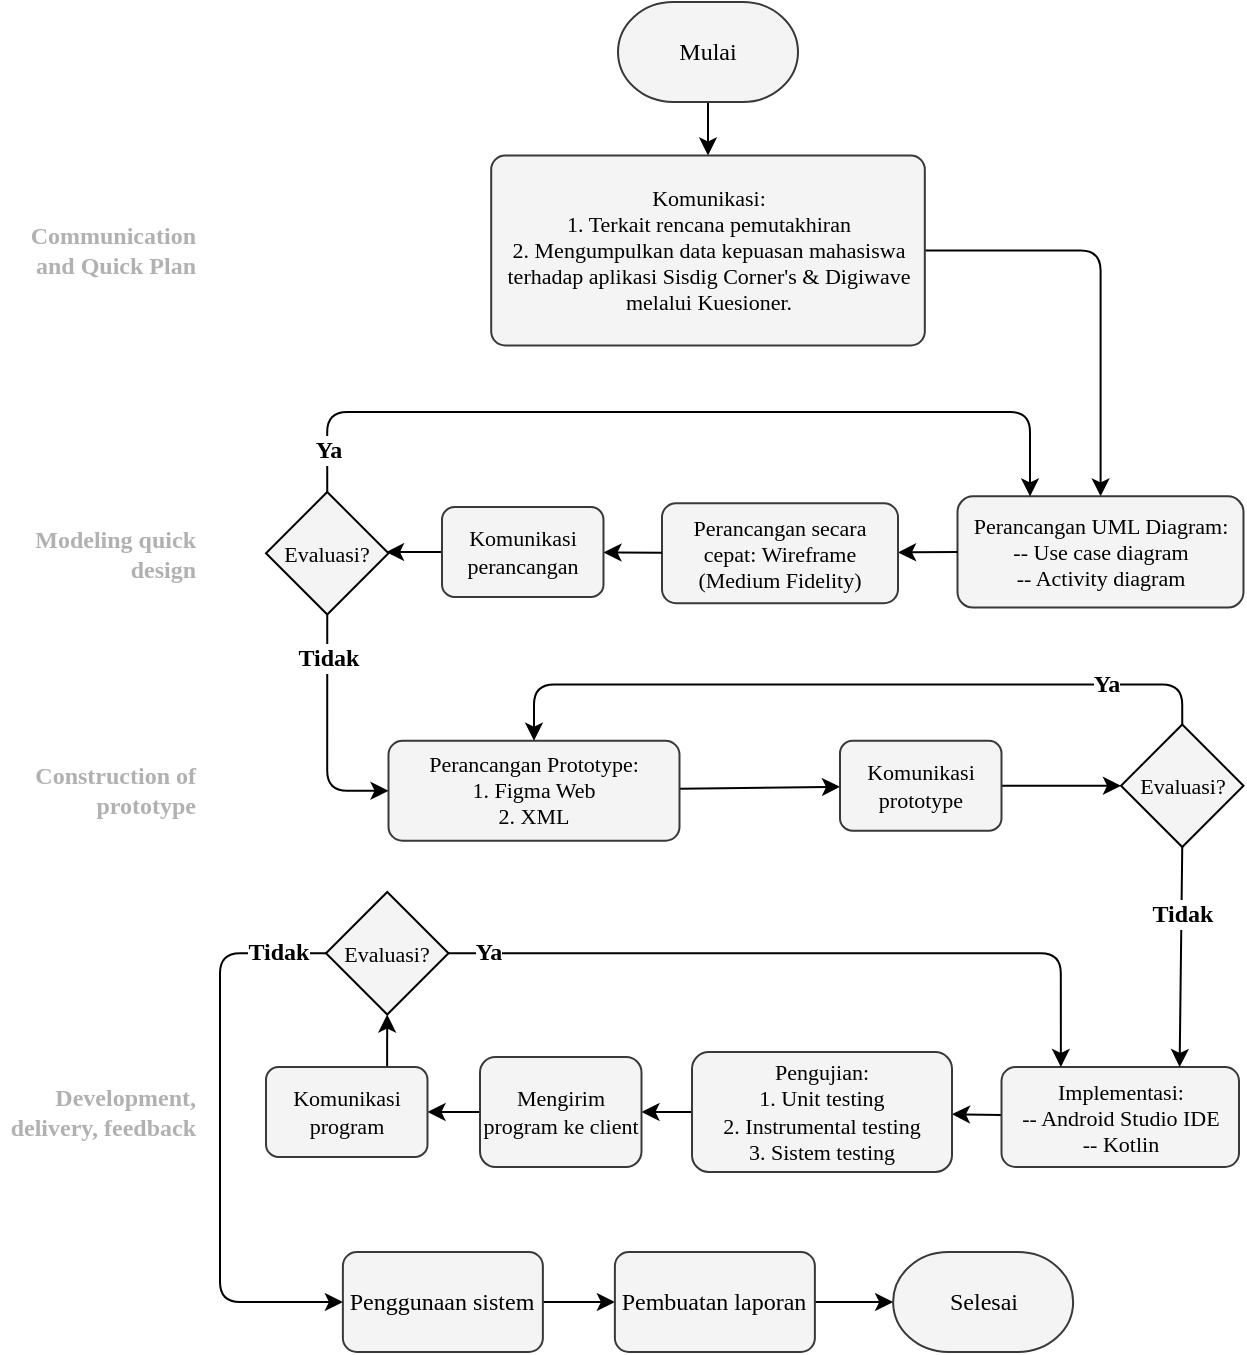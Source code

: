 <mxfile version="21.5.2" type="github">
  <diagram id="C5RBs43oDa-KdzZeNtuy" name="Page-1">
    <mxGraphModel dx="1222" dy="734" grid="1" gridSize="10" guides="1" tooltips="1" connect="1" arrows="1" fold="1" page="1" pageScale="1" pageWidth="827" pageHeight="1169" math="0" shadow="0">
      <root>
        <mxCell id="WIyWlLk6GJQsqaUBKTNV-0" />
        <mxCell id="WIyWlLk6GJQsqaUBKTNV-1" parent="WIyWlLk6GJQsqaUBKTNV-0" />
        <mxCell id="ktbN5aYwxhZYsoAh1HYY-9" value="" style="rounded=1;orthogonalLoop=1;jettySize=auto;html=1;strokeColor=#000;fontFamily=Ubuntu;fontSource=https%3A%2F%2Ffonts.googleapis.com%2Fcss%3Ffamily%3DUbuntu;exitX=0.5;exitY=1;exitDx=0;exitDy=0;exitPerimeter=0;" parent="WIyWlLk6GJQsqaUBKTNV-1" source="ktbN5aYwxhZYsoAh1HYY-3" target="ktbN5aYwxhZYsoAh1HYY-4" edge="1">
          <mxGeometry relative="1" as="geometry" />
        </mxCell>
        <mxCell id="ktbN5aYwxhZYsoAh1HYY-3" value="Mulai" style="strokeWidth=1;html=1;shape=mxgraph.flowchart.terminator;whiteSpace=wrap;fontFamily=Ubuntu;fontSource=https%3A%2F%2Ffonts.googleapis.com%2Fcss%3Ffamily%3DUbuntu;fillColor=#F4F4F4;strokeColor=#36393d;" parent="WIyWlLk6GJQsqaUBKTNV-1" vertex="1">
          <mxGeometry x="412" y="50" width="90" height="50" as="geometry" />
        </mxCell>
        <mxCell id="xFArxpOPMfqV2YlaVNCB-6" style="edgeStyle=orthogonalEdgeStyle;rounded=1;orthogonalLoop=1;jettySize=auto;html=1;strokeColor=#000;" edge="1" parent="WIyWlLk6GJQsqaUBKTNV-1" source="ktbN5aYwxhZYsoAh1HYY-4" target="ktbN5aYwxhZYsoAh1HYY-15">
          <mxGeometry relative="1" as="geometry" />
        </mxCell>
        <mxCell id="ktbN5aYwxhZYsoAh1HYY-4" value="Komunikasi:&lt;br style=&quot;font-size: 11px;&quot;&gt;1. Terkait rencana pemutakhiran&lt;br style=&quot;font-size: 11px;&quot;&gt;2. Mengumpulkan data kepuasan mahasiswa terhadap aplikasi Sisdig Corner&#39;s &amp;amp; Digiwave melalui Kuesioner." style="rounded=1;whiteSpace=wrap;html=1;absoluteArcSize=1;arcSize=14;strokeWidth=1;fontFamily=Ubuntu;fontSource=https%3A%2F%2Ffonts.googleapis.com%2Fcss%3Ffamily%3DUbuntu;fillColor=#F4F4F4;strokeColor=#36393d;fontSize=11;" parent="WIyWlLk6GJQsqaUBKTNV-1" vertex="1">
          <mxGeometry x="348.6" y="126.75" width="216.81" height="95" as="geometry" />
        </mxCell>
        <mxCell id="ktbN5aYwxhZYsoAh1HYY-11" value="" style="edgeStyle=orthogonalEdgeStyle;rounded=0;orthogonalLoop=1;jettySize=auto;html=1;strokeColor=#808080;fontFamily=Ubuntu;fontSource=https%3A%2F%2Ffonts.googleapis.com%2Fcss%3Ffamily%3DUbuntu;" parent="WIyWlLk6GJQsqaUBKTNV-1" edge="1">
          <mxGeometry relative="1" as="geometry">
            <mxPoint x="597" y="145" as="targetPoint" />
          </mxGeometry>
        </mxCell>
        <mxCell id="ktbN5aYwxhZYsoAh1HYY-15" value="Perancangan UML Diagram:&lt;br style=&quot;font-size: 11px;&quot;&gt;-- Use case diagram&lt;br style=&quot;font-size: 11px;&quot;&gt;-- Activity diagram" style="rounded=1;whiteSpace=wrap;html=1;arcSize=14;strokeWidth=1;fontFamily=Ubuntu;fontSource=https%3A%2F%2Ffonts.googleapis.com%2Fcss%3Ffamily%3DUbuntu;fillColor=#F4F4F4;strokeColor=#36393d;fontSize=11;" parent="WIyWlLk6GJQsqaUBKTNV-1" vertex="1">
          <mxGeometry x="581.75" y="297.18" width="143" height="55.63" as="geometry" />
        </mxCell>
        <mxCell id="NbRlIwlE_Kw9sblHJF5f-19" style="rounded=0;orthogonalLoop=1;jettySize=auto;html=1;entryX=0;entryY=0.5;entryDx=0;entryDy=0;strokeColor=#000;startArrow=classic;startFill=1;endArrow=none;endFill=0;endSize=6;" parent="WIyWlLk6GJQsqaUBKTNV-1" source="ktbN5aYwxhZYsoAh1HYY-17" target="ktbN5aYwxhZYsoAh1HYY-15" edge="1">
          <mxGeometry relative="1" as="geometry" />
        </mxCell>
        <mxCell id="FatidraGmDrwB6m1eiYe-15" value="" style="rounded=0;orthogonalLoop=1;jettySize=auto;html=1;strokeColor=#000;entryX=0.98;entryY=0.49;entryDx=0;entryDy=0;entryPerimeter=0;" parent="WIyWlLk6GJQsqaUBKTNV-1" source="xFArxpOPMfqV2YlaVNCB-9" target="xFArxpOPMfqV2YlaVNCB-8" edge="1">
          <mxGeometry relative="1" as="geometry">
            <mxPoint x="300" y="325" as="targetPoint" />
          </mxGeometry>
        </mxCell>
        <mxCell id="ktbN5aYwxhZYsoAh1HYY-17" value="&lt;p style=&quot;line-height: 120%; font-size: 11px;&quot;&gt;Perancangan secara cepat:&amp;nbsp;&lt;span style=&quot;background-color: initial; font-size: 11px;&quot;&gt;Wireframe (Medium Fidelity)&lt;/span&gt;&lt;/p&gt;" style="rounded=1;whiteSpace=wrap;html=1;arcSize=14;strokeWidth=1;fontFamily=Ubuntu;fontSource=https%3A%2F%2Ffonts.googleapis.com%2Fcss%3Ffamily%3DUbuntu;fillColor=#F4F4F4;strokeColor=#36393d;fontSize=11;" parent="WIyWlLk6GJQsqaUBKTNV-1" vertex="1">
          <mxGeometry x="434" y="300.63" width="118" height="50" as="geometry" />
        </mxCell>
        <mxCell id="xFArxpOPMfqV2YlaVNCB-20" value="" style="rounded=0;orthogonalLoop=1;jettySize=auto;html=1;" edge="1" parent="WIyWlLk6GJQsqaUBKTNV-1" source="ktbN5aYwxhZYsoAh1HYY-19" target="xFArxpOPMfqV2YlaVNCB-19">
          <mxGeometry relative="1" as="geometry" />
        </mxCell>
        <mxCell id="ktbN5aYwxhZYsoAh1HYY-19" value="Perancangan Prototype:&lt;br style=&quot;font-size: 11px;&quot;&gt;1. Figma Web&lt;br style=&quot;font-size: 11px;&quot;&gt;2. XML" style="rounded=1;whiteSpace=wrap;html=1;arcSize=14;strokeWidth=1;fontFamily=Ubuntu;fontSource=https%3A%2F%2Ffonts.googleapis.com%2Fcss%3Ffamily%3DUbuntu;fillColor=#F4F4F4;strokeColor=#36393d;fontSize=11;" parent="WIyWlLk6GJQsqaUBKTNV-1" vertex="1">
          <mxGeometry x="297.25" y="419.37" width="145.5" height="50" as="geometry" />
        </mxCell>
        <mxCell id="xFArxpOPMfqV2YlaVNCB-43" value="" style="rounded=0;orthogonalLoop=1;jettySize=auto;html=1;" edge="1" parent="WIyWlLk6GJQsqaUBKTNV-1" source="ktbN5aYwxhZYsoAh1HYY-93" target="NbRlIwlE_Kw9sblHJF5f-89">
          <mxGeometry relative="1" as="geometry" />
        </mxCell>
        <mxCell id="ktbN5aYwxhZYsoAh1HYY-93" value="Penggunaan sistem" style="whiteSpace=wrap;html=1;rounded=1;arcSize=14;strokeWidth=1;fontFamily=Ubuntu;fontSource=https%3A%2F%2Ffonts.googleapis.com%2Fcss%3Ffamily%3DUbuntu;fillColor=#F4F4F4;strokeColor=#36393d;" parent="WIyWlLk6GJQsqaUBKTNV-1" vertex="1">
          <mxGeometry x="274.44" y="675" width="100" height="50" as="geometry" />
        </mxCell>
        <mxCell id="ktbN5aYwxhZYsoAh1HYY-98" value="Selesai" style="strokeWidth=1;html=1;shape=mxgraph.flowchart.terminator;whiteSpace=wrap;fontFamily=Ubuntu;fontSource=https%3A%2F%2Ffonts.googleapis.com%2Fcss%3Ffamily%3DUbuntu;fillColor=#F4F4F4;strokeColor=#36393d;" parent="WIyWlLk6GJQsqaUBKTNV-1" vertex="1">
          <mxGeometry x="549.57" y="675" width="90" height="50" as="geometry" />
        </mxCell>
        <mxCell id="xFArxpOPMfqV2YlaVNCB-30" value="" style="rounded=0;orthogonalLoop=1;jettySize=auto;html=1;" edge="1" parent="WIyWlLk6GJQsqaUBKTNV-1" source="ktbN5aYwxhZYsoAh1HYY-106" target="ktbN5aYwxhZYsoAh1HYY-113">
          <mxGeometry relative="1" as="geometry" />
        </mxCell>
        <mxCell id="ktbN5aYwxhZYsoAh1HYY-106" value="Implementasi:&lt;br style=&quot;font-size: 11px;&quot;&gt;-- Android Studio IDE&lt;br style=&quot;font-size: 11px;&quot;&gt;-- Kotlin" style="rounded=1;whiteSpace=wrap;html=1;arcSize=14;strokeWidth=1;fontSize=11;fontFamily=Ubuntu;fontSource=https%3A%2F%2Ffonts.googleapis.com%2Fcss%3Ffamily%3DUbuntu;fillColor=#F4F4F4;strokeColor=#36393d;" parent="WIyWlLk6GJQsqaUBKTNV-1" vertex="1">
          <mxGeometry x="603.75" y="582.5" width="118.75" height="50" as="geometry" />
        </mxCell>
        <mxCell id="xFArxpOPMfqV2YlaVNCB-33" value="" style="rounded=0;orthogonalLoop=1;jettySize=auto;html=1;" edge="1" parent="WIyWlLk6GJQsqaUBKTNV-1" source="ktbN5aYwxhZYsoAh1HYY-113" target="xFArxpOPMfqV2YlaVNCB-31">
          <mxGeometry relative="1" as="geometry" />
        </mxCell>
        <mxCell id="ktbN5aYwxhZYsoAh1HYY-113" value="Pengujian:&lt;br style=&quot;font-size: 11px;&quot;&gt;1. Unit testing&lt;br style=&quot;font-size: 11px;&quot;&gt;2. Instrumental testing&lt;br style=&quot;font-size: 11px;&quot;&gt;3. Sistem testing" style="whiteSpace=wrap;html=1;rounded=1;arcSize=14;strokeWidth=1;fontSize=11;fontFamily=Ubuntu;fontSource=https%3A%2F%2Ffonts.googleapis.com%2Fcss%3Ffamily%3DUbuntu;fillColor=#F4F4F4;strokeColor=#36393d;" parent="WIyWlLk6GJQsqaUBKTNV-1" vertex="1">
          <mxGeometry x="449" y="575" width="130" height="60" as="geometry" />
        </mxCell>
        <mxCell id="NbRlIwlE_Kw9sblHJF5f-1" value="Modeling quick design" style="text;strokeColor=none;align=right;fillColor=none;html=1;verticalAlign=middle;rounded=0;fontFamily=Ubuntu;fontSource=https%3A%2F%2Ffonts.googleapis.com%2Fcss%3Ffamily%3DUbuntu;textOpacity=30;fontStyle=1;whiteSpace=wrap;" parent="WIyWlLk6GJQsqaUBKTNV-1" vertex="1">
          <mxGeometry x="103" y="300.63" width="100" height="50" as="geometry" />
        </mxCell>
        <mxCell id="NbRlIwlE_Kw9sblHJF5f-2" value="Construction of prototype" style="text;strokeColor=none;align=right;fillColor=none;html=1;verticalAlign=middle;rounded=0;fontFamily=Ubuntu;fontSource=https%3A%2F%2Ffonts.googleapis.com%2Fcss%3Ffamily%3DUbuntu;textOpacity=30;fontStyle=1;whiteSpace=wrap;" parent="WIyWlLk6GJQsqaUBKTNV-1" vertex="1">
          <mxGeometry x="103" y="416.87" width="100" height="55" as="geometry" />
        </mxCell>
        <mxCell id="NbRlIwlE_Kw9sblHJF5f-7" value="Development, delivery, feedback" style="text;strokeColor=none;align=right;fillColor=none;html=1;verticalAlign=middle;rounded=0;fontFamily=Ubuntu;fontSource=https%3A%2F%2Ffonts.googleapis.com%2Fcss%3Ffamily%3DUbuntu;textOpacity=30;fontStyle=1;whiteSpace=wrap;" parent="WIyWlLk6GJQsqaUBKTNV-1" vertex="1">
          <mxGeometry x="103" y="580" width="100" height="50" as="geometry" />
        </mxCell>
        <mxCell id="xFArxpOPMfqV2YlaVNCB-44" value="" style="rounded=0;orthogonalLoop=1;jettySize=auto;html=1;" edge="1" parent="WIyWlLk6GJQsqaUBKTNV-1" source="NbRlIwlE_Kw9sblHJF5f-89" target="ktbN5aYwxhZYsoAh1HYY-98">
          <mxGeometry relative="1" as="geometry" />
        </mxCell>
        <mxCell id="NbRlIwlE_Kw9sblHJF5f-89" value="Pembuatan laporan" style="whiteSpace=wrap;html=1;rounded=1;arcSize=14;strokeWidth=1;fontFamily=Ubuntu;fontSource=https%3A%2F%2Ffonts.googleapis.com%2Fcss%3Ffamily%3DUbuntu;fillColor=#F4F4F4;strokeColor=#36393d;" parent="WIyWlLk6GJQsqaUBKTNV-1" vertex="1">
          <mxGeometry x="410.44" y="675" width="100" height="50" as="geometry" />
        </mxCell>
        <mxCell id="xFArxpOPMfqV2YlaVNCB-0" value="Communication and Quick Plan" style="text;strokeColor=none;align=right;fillColor=none;html=1;verticalAlign=middle;rounded=0;fontFamily=Ubuntu;fontSource=https%3A%2F%2Ffonts.googleapis.com%2Fcss%3Ffamily%3DUbuntu;textOpacity=30;fontStyle=1;whiteSpace=wrap;" vertex="1" parent="WIyWlLk6GJQsqaUBKTNV-1">
          <mxGeometry x="103" y="149.25" width="100" height="50" as="geometry" />
        </mxCell>
        <mxCell id="xFArxpOPMfqV2YlaVNCB-13" style="edgeStyle=orthogonalEdgeStyle;orthogonalLoop=1;jettySize=auto;html=1;exitX=0.5;exitY=0;exitDx=0;exitDy=0;exitPerimeter=0;rounded=1;entryX=0.25;entryY=0;entryDx=0;entryDy=0;" edge="1" parent="WIyWlLk6GJQsqaUBKTNV-1" source="xFArxpOPMfqV2YlaVNCB-8" target="ktbN5aYwxhZYsoAh1HYY-15">
          <mxGeometry relative="1" as="geometry">
            <mxPoint x="623" y="275" as="targetPoint" />
            <Array as="points">
              <mxPoint x="267" y="255" />
              <mxPoint x="618" y="255" />
              <mxPoint x="618" y="297" />
            </Array>
          </mxGeometry>
        </mxCell>
        <mxCell id="xFArxpOPMfqV2YlaVNCB-15" value="Ya" style="edgeLabel;html=1;align=center;verticalAlign=middle;resizable=0;points=[];fontSize=12;fontFamily=Ubuntu;fontSource=https%3A%2F%2Ffonts.googleapis.com%2Fcss%3Ffamily%3DUbuntu;fontStyle=1" vertex="1" connectable="0" parent="xFArxpOPMfqV2YlaVNCB-13">
          <mxGeometry x="-0.9" relative="1" as="geometry">
            <mxPoint as="offset" />
          </mxGeometry>
        </mxCell>
        <mxCell id="xFArxpOPMfqV2YlaVNCB-16" style="edgeStyle=orthogonalEdgeStyle;rounded=1;orthogonalLoop=1;jettySize=auto;html=1;entryX=0;entryY=0.5;entryDx=0;entryDy=0;exitX=0.5;exitY=1;exitDx=0;exitDy=0;exitPerimeter=0;strokeColor=#000000;" edge="1" parent="WIyWlLk6GJQsqaUBKTNV-1" source="xFArxpOPMfqV2YlaVNCB-8" target="ktbN5aYwxhZYsoAh1HYY-19">
          <mxGeometry relative="1" as="geometry" />
        </mxCell>
        <mxCell id="xFArxpOPMfqV2YlaVNCB-17" value="Tidak" style="edgeLabel;html=1;align=center;verticalAlign=middle;resizable=0;points=[];fontSize=12;fontFamily=Ubuntu;fontSource=https%3A%2F%2Ffonts.googleapis.com%2Fcss%3Ffamily%3DUbuntu;fontStyle=1" vertex="1" connectable="0" parent="xFArxpOPMfqV2YlaVNCB-16">
          <mxGeometry x="-0.798" relative="1" as="geometry">
            <mxPoint y="10" as="offset" />
          </mxGeometry>
        </mxCell>
        <mxCell id="xFArxpOPMfqV2YlaVNCB-8" value="Evaluasi?" style="strokeWidth=1;html=1;shape=mxgraph.flowchart.decision;whiteSpace=wrap;fontSize=11;fontFamily=Ubuntu;fontSource=https%3A%2F%2Ffonts.googleapis.com%2Fcss%3Ffamily%3DUbuntu;fillColor=#f4f4f4;" vertex="1" parent="WIyWlLk6GJQsqaUBKTNV-1">
          <mxGeometry x="236" y="295" width="61.25" height="61.25" as="geometry" />
        </mxCell>
        <mxCell id="xFArxpOPMfqV2YlaVNCB-10" value="" style="rounded=0;orthogonalLoop=1;jettySize=auto;html=1;strokeColor=#000;" edge="1" parent="WIyWlLk6GJQsqaUBKTNV-1" source="ktbN5aYwxhZYsoAh1HYY-17" target="xFArxpOPMfqV2YlaVNCB-9">
          <mxGeometry relative="1" as="geometry">
            <mxPoint x="425" y="325" as="sourcePoint" />
            <mxPoint x="300" y="325" as="targetPoint" />
          </mxGeometry>
        </mxCell>
        <mxCell id="xFArxpOPMfqV2YlaVNCB-9" value="&lt;p style=&quot;line-height: 120%; font-size: 11px;&quot;&gt;Komunikasi perancangan&lt;/p&gt;" style="rounded=1;whiteSpace=wrap;html=1;arcSize=14;strokeWidth=1;fontFamily=Ubuntu;fontSource=https%3A%2F%2Ffonts.googleapis.com%2Fcss%3Ffamily%3DUbuntu;fillColor=#F4F4F4;strokeColor=#36393d;fontSize=11;" vertex="1" parent="WIyWlLk6GJQsqaUBKTNV-1">
          <mxGeometry x="324" y="302.5" width="80.75" height="45" as="geometry" />
        </mxCell>
        <mxCell id="xFArxpOPMfqV2YlaVNCB-22" value="" style="rounded=0;orthogonalLoop=1;jettySize=auto;html=1;" edge="1" parent="WIyWlLk6GJQsqaUBKTNV-1" source="xFArxpOPMfqV2YlaVNCB-19" target="xFArxpOPMfqV2YlaVNCB-21">
          <mxGeometry relative="1" as="geometry" />
        </mxCell>
        <mxCell id="xFArxpOPMfqV2YlaVNCB-19" value="&lt;p style=&quot;line-height: 120%; font-size: 11px;&quot;&gt;Komunikasi prototype&lt;/p&gt;" style="rounded=1;whiteSpace=wrap;html=1;arcSize=14;strokeWidth=1;fontFamily=Ubuntu;fontSource=https%3A%2F%2Ffonts.googleapis.com%2Fcss%3Ffamily%3DUbuntu;fillColor=#F4F4F4;strokeColor=#36393d;fontSize=11;" vertex="1" parent="WIyWlLk6GJQsqaUBKTNV-1">
          <mxGeometry x="523" y="419.37" width="80.75" height="45" as="geometry" />
        </mxCell>
        <mxCell id="xFArxpOPMfqV2YlaVNCB-23" style="edgeStyle=orthogonalEdgeStyle;rounded=1;orthogonalLoop=1;jettySize=auto;html=1;entryX=0.5;entryY=0;entryDx=0;entryDy=0;exitX=0.5;exitY=0;exitDx=0;exitDy=0;exitPerimeter=0;strokeColor=default;" edge="1" parent="WIyWlLk6GJQsqaUBKTNV-1" source="xFArxpOPMfqV2YlaVNCB-21" target="ktbN5aYwxhZYsoAh1HYY-19">
          <mxGeometry relative="1" as="geometry" />
        </mxCell>
        <mxCell id="xFArxpOPMfqV2YlaVNCB-25" value="Ya" style="edgeLabel;html=1;align=center;verticalAlign=middle;resizable=0;points=[];fontSize=12;fontFamily=Ubuntu;fontSource=https%3A%2F%2Ffonts.googleapis.com%2Fcss%3Ffamily%3DUbuntu;fontStyle=1;spacingTop=-4;" vertex="1" connectable="0" parent="xFArxpOPMfqV2YlaVNCB-23">
          <mxGeometry x="-0.742" y="1" relative="1" as="geometry">
            <mxPoint x="-10" as="offset" />
          </mxGeometry>
        </mxCell>
        <mxCell id="xFArxpOPMfqV2YlaVNCB-26" style="orthogonalLoop=1;jettySize=auto;html=1;exitX=0.5;exitY=1;exitDx=0;exitDy=0;exitPerimeter=0;rounded=1;entryX=0.75;entryY=0;entryDx=0;entryDy=0;" edge="1" parent="WIyWlLk6GJQsqaUBKTNV-1" source="xFArxpOPMfqV2YlaVNCB-21" target="ktbN5aYwxhZYsoAh1HYY-106">
          <mxGeometry relative="1" as="geometry">
            <mxPoint x="712" y="525" as="targetPoint" />
          </mxGeometry>
        </mxCell>
        <mxCell id="xFArxpOPMfqV2YlaVNCB-27" value="Tidak" style="edgeLabel;html=1;align=center;verticalAlign=middle;resizable=0;points=[];fontSize=12;fontFamily=Ubuntu;fontSource=https%3A%2F%2Ffonts.googleapis.com%2Fcss%3Ffamily%3DUbuntu;fontStyle=1;spacingTop=25;" vertex="1" connectable="0" parent="xFArxpOPMfqV2YlaVNCB-26">
          <mxGeometry x="-0.625" relative="1" as="geometry">
            <mxPoint as="offset" />
          </mxGeometry>
        </mxCell>
        <mxCell id="xFArxpOPMfqV2YlaVNCB-21" value="Evaluasi?" style="strokeWidth=1;html=1;shape=mxgraph.flowchart.decision;whiteSpace=wrap;fontSize=11;fontFamily=Ubuntu;fontSource=https%3A%2F%2Ffonts.googleapis.com%2Fcss%3Ffamily%3DUbuntu;fillColor=#f4f4f4;" vertex="1" parent="WIyWlLk6GJQsqaUBKTNV-1">
          <mxGeometry x="663.5" y="411.25" width="61.25" height="61.25" as="geometry" />
        </mxCell>
        <mxCell id="xFArxpOPMfqV2YlaVNCB-35" value="" style="rounded=0;orthogonalLoop=1;jettySize=auto;html=1;" edge="1" parent="WIyWlLk6GJQsqaUBKTNV-1" source="xFArxpOPMfqV2YlaVNCB-31" target="xFArxpOPMfqV2YlaVNCB-34">
          <mxGeometry relative="1" as="geometry" />
        </mxCell>
        <mxCell id="xFArxpOPMfqV2YlaVNCB-31" value="&lt;p style=&quot;line-height: 120%; font-size: 11px;&quot;&gt;Mengirim program ke client&lt;/p&gt;" style="rounded=1;whiteSpace=wrap;html=1;arcSize=14;strokeWidth=1;fontFamily=Ubuntu;fontSource=https%3A%2F%2Ffonts.googleapis.com%2Fcss%3Ffamily%3DUbuntu;fillColor=#F4F4F4;strokeColor=#36393d;fontSize=11;" vertex="1" parent="WIyWlLk6GJQsqaUBKTNV-1">
          <mxGeometry x="343" y="577.5" width="80.75" height="55" as="geometry" />
        </mxCell>
        <mxCell id="xFArxpOPMfqV2YlaVNCB-37" value="" style="rounded=0;orthogonalLoop=1;jettySize=auto;html=1;exitX=0.75;exitY=0;exitDx=0;exitDy=0;" edge="1" parent="WIyWlLk6GJQsqaUBKTNV-1" source="xFArxpOPMfqV2YlaVNCB-34" target="xFArxpOPMfqV2YlaVNCB-36">
          <mxGeometry relative="1" as="geometry" />
        </mxCell>
        <mxCell id="xFArxpOPMfqV2YlaVNCB-34" value="&lt;p style=&quot;line-height: 120%; font-size: 11px;&quot;&gt;Komunikasi program&lt;/p&gt;" style="rounded=1;whiteSpace=wrap;html=1;arcSize=14;strokeWidth=1;fontFamily=Ubuntu;fontSource=https%3A%2F%2Ffonts.googleapis.com%2Fcss%3Ffamily%3DUbuntu;fillColor=#F4F4F4;strokeColor=#36393d;fontSize=11;" vertex="1" parent="WIyWlLk6GJQsqaUBKTNV-1">
          <mxGeometry x="236" y="582.5" width="80.75" height="45" as="geometry" />
        </mxCell>
        <mxCell id="xFArxpOPMfqV2YlaVNCB-38" style="edgeStyle=orthogonalEdgeStyle;rounded=1;orthogonalLoop=1;jettySize=auto;html=1;exitX=1;exitY=0.5;exitDx=0;exitDy=0;exitPerimeter=0;entryX=0.25;entryY=0;entryDx=0;entryDy=0;" edge="1" parent="WIyWlLk6GJQsqaUBKTNV-1" source="xFArxpOPMfqV2YlaVNCB-36" target="ktbN5aYwxhZYsoAh1HYY-106">
          <mxGeometry relative="1" as="geometry" />
        </mxCell>
        <mxCell id="xFArxpOPMfqV2YlaVNCB-39" value="Ya" style="edgeLabel;html=1;align=center;verticalAlign=middle;resizable=0;points=[];fontStyle=1;fontSize=12;fontFamily=Ubuntu;fontSource=https%3A%2F%2Ffonts.googleapis.com%2Fcss%3Ffamily%3DUbuntu;spacingTop=-2;spacingLeft=15;" vertex="1" connectable="0" parent="xFArxpOPMfqV2YlaVNCB-38">
          <mxGeometry x="-0.52" y="-2" relative="1" as="geometry">
            <mxPoint x="-75" y="-2" as="offset" />
          </mxGeometry>
        </mxCell>
        <mxCell id="xFArxpOPMfqV2YlaVNCB-40" style="edgeStyle=orthogonalEdgeStyle;rounded=1;orthogonalLoop=1;jettySize=auto;html=1;exitX=0;exitY=0.5;exitDx=0;exitDy=0;exitPerimeter=0;entryX=0;entryY=0.5;entryDx=0;entryDy=0;" edge="1" parent="WIyWlLk6GJQsqaUBKTNV-1" source="xFArxpOPMfqV2YlaVNCB-36" target="ktbN5aYwxhZYsoAh1HYY-93">
          <mxGeometry relative="1" as="geometry">
            <Array as="points">
              <mxPoint x="213" y="526" />
              <mxPoint x="213" y="700" />
            </Array>
          </mxGeometry>
        </mxCell>
        <mxCell id="xFArxpOPMfqV2YlaVNCB-41" value="Tidak" style="edgeLabel;html=1;align=center;verticalAlign=middle;resizable=0;points=[];fontStyle=1;fontFamily=Ubuntu;fontSource=https%3A%2F%2Ffonts.googleapis.com%2Fcss%3Ffamily%3DUbuntu;fontSize=12;spacingLeft=8;" vertex="1" connectable="0" parent="xFArxpOPMfqV2YlaVNCB-40">
          <mxGeometry x="-0.823" y="1" relative="1" as="geometry">
            <mxPoint x="-3" y="-2" as="offset" />
          </mxGeometry>
        </mxCell>
        <mxCell id="xFArxpOPMfqV2YlaVNCB-36" value="Evaluasi?" style="strokeWidth=1;html=1;shape=mxgraph.flowchart.decision;whiteSpace=wrap;fontSize=11;fontFamily=Ubuntu;fontSource=https%3A%2F%2Ffonts.googleapis.com%2Fcss%3Ffamily%3DUbuntu;fillColor=#f4f4f4;" vertex="1" parent="WIyWlLk6GJQsqaUBKTNV-1">
          <mxGeometry x="266" y="495" width="61.25" height="61.25" as="geometry" />
        </mxCell>
      </root>
    </mxGraphModel>
  </diagram>
</mxfile>
